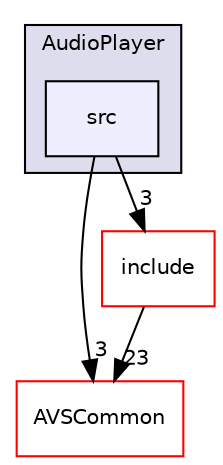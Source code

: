 digraph "/avs-cpp-sdk-tools/cm/autoCM_publicRepo/avs-device-sdk/CapabilityAgents/AudioPlayer/src" {
  compound=true
  node [ fontsize="10", fontname="Helvetica"];
  edge [ labelfontsize="10", labelfontname="Helvetica"];
  subgraph clusterdir_9dde9d78e15cabfb8e2b222ee9474f52 {
    graph [ bgcolor="#ddddee", pencolor="black", label="AudioPlayer" fontname="Helvetica", fontsize="10", URL="dir_9dde9d78e15cabfb8e2b222ee9474f52.html"]
  dir_1ba0001985c9431d239bd98545ae888e [shape=box, label="src", style="filled", fillcolor="#eeeeff", pencolor="black", URL="dir_1ba0001985c9431d239bd98545ae888e.html"];
  }
  dir_13e65effb2bde530b17b3d5eefcd0266 [shape=box label="AVSCommon" fillcolor="white" style="filled" color="red" URL="dir_13e65effb2bde530b17b3d5eefcd0266.html"];
  dir_0b9723c2c8bc9e838121a6fbc73cf49e [shape=box label="include" fillcolor="white" style="filled" color="red" URL="dir_0b9723c2c8bc9e838121a6fbc73cf49e.html"];
  dir_1ba0001985c9431d239bd98545ae888e->dir_13e65effb2bde530b17b3d5eefcd0266 [headlabel="3", labeldistance=1.5 headhref="dir_000136_000009.html"];
  dir_1ba0001985c9431d239bd98545ae888e->dir_0b9723c2c8bc9e838121a6fbc73cf49e [headlabel="3", labeldistance=1.5 headhref="dir_000136_000134.html"];
  dir_0b9723c2c8bc9e838121a6fbc73cf49e->dir_13e65effb2bde530b17b3d5eefcd0266 [headlabel="23", labeldistance=1.5 headhref="dir_000134_000009.html"];
}
